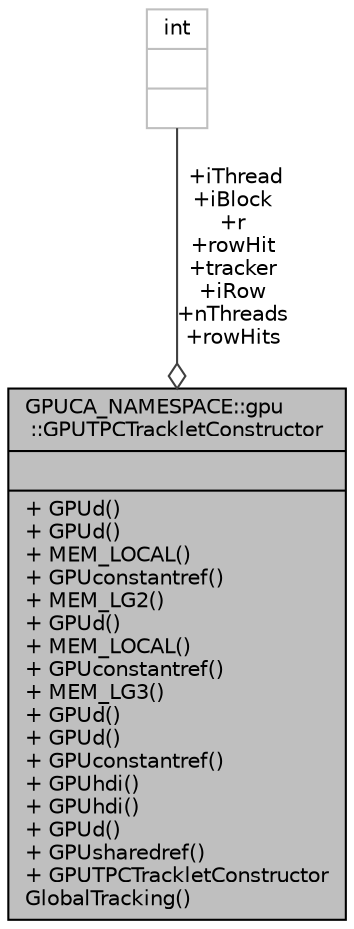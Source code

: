 digraph "GPUCA_NAMESPACE::gpu::GPUTPCTrackletConstructor"
{
 // INTERACTIVE_SVG=YES
  bgcolor="transparent";
  edge [fontname="Helvetica",fontsize="10",labelfontname="Helvetica",labelfontsize="10"];
  node [fontname="Helvetica",fontsize="10",shape=record];
  Node1 [label="{GPUCA_NAMESPACE::gpu\l::GPUTPCTrackletConstructor\n||+ GPUd()\l+ GPUd()\l+ MEM_LOCAL()\l+ GPUconstantref()\l+ MEM_LG2()\l+ GPUd()\l+ MEM_LOCAL()\l+ GPUconstantref()\l+ MEM_LG3()\l+ GPUd()\l+ GPUd()\l+ GPUconstantref()\l+ GPUhdi()\l+ GPUhdi()\l+ GPUd()\l+ GPUsharedref()\l+ GPUTPCTrackletConstructor\lGlobalTracking()\l}",height=0.2,width=0.4,color="black", fillcolor="grey75", style="filled", fontcolor="black"];
  Node2 -> Node1 [color="grey25",fontsize="10",style="solid",label=" +iThread\n+iBlock\n+r\n+rowHit\n+tracker\n+iRow\n+nThreads\n+rowHits" ,arrowhead="odiamond",fontname="Helvetica"];
  Node2 [label="{int\n||}",height=0.2,width=0.4,color="grey75"];
}

